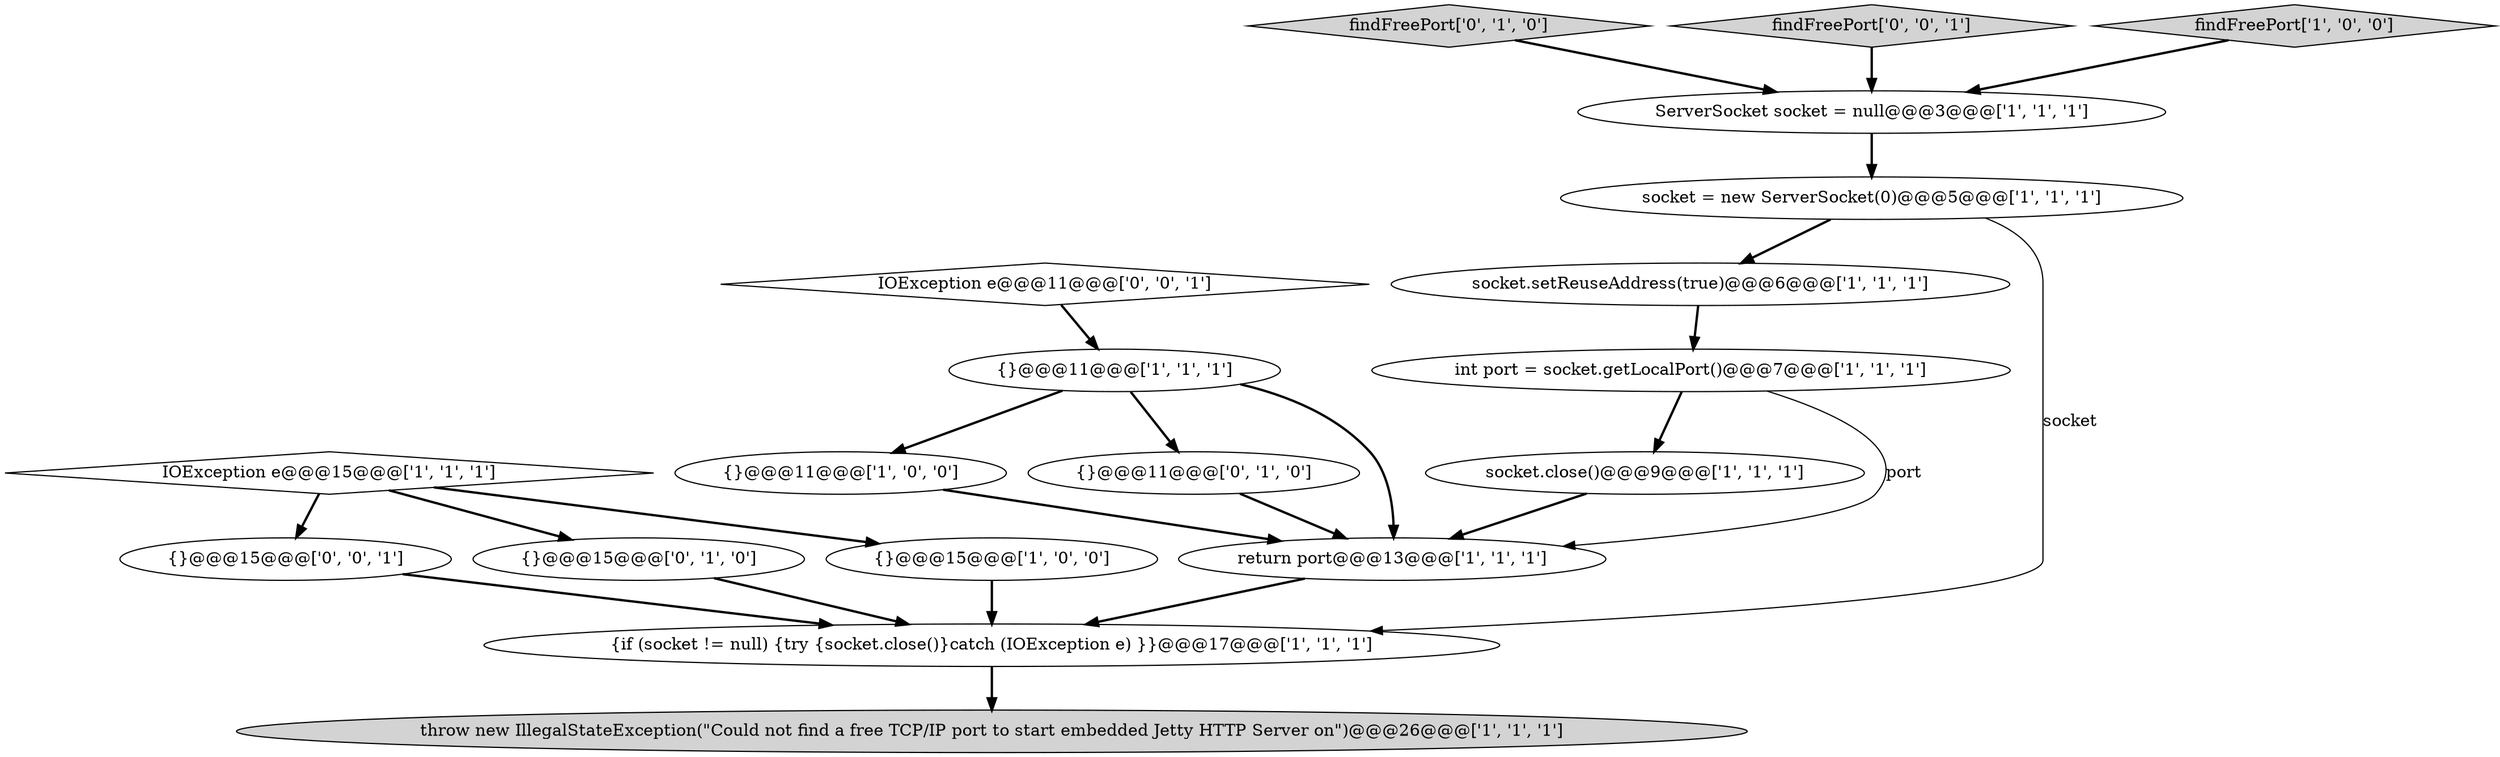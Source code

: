 digraph {
7 [style = filled, label = "ServerSocket socket = null@@@3@@@['1', '1', '1']", fillcolor = white, shape = ellipse image = "AAA0AAABBB1BBB"];
6 [style = filled, label = "int port = socket.getLocalPort()@@@7@@@['1', '1', '1']", fillcolor = white, shape = ellipse image = "AAA0AAABBB1BBB"];
16 [style = filled, label = "{}@@@15@@@['0', '0', '1']", fillcolor = white, shape = ellipse image = "AAA0AAABBB3BBB"];
8 [style = filled, label = "{}@@@11@@@['1', '1', '1']", fillcolor = white, shape = ellipse image = "AAA0AAABBB1BBB"];
0 [style = filled, label = "{}@@@11@@@['1', '0', '0']", fillcolor = white, shape = ellipse image = "AAA0AAABBB1BBB"];
13 [style = filled, label = "findFreePort['0', '1', '0']", fillcolor = lightgray, shape = diamond image = "AAA0AAABBB2BBB"];
15 [style = filled, label = "{}@@@15@@@['0', '1', '0']", fillcolor = white, shape = ellipse image = "AAA0AAABBB2BBB"];
17 [style = filled, label = "IOException e@@@11@@@['0', '0', '1']", fillcolor = white, shape = diamond image = "AAA0AAABBB3BBB"];
18 [style = filled, label = "findFreePort['0', '0', '1']", fillcolor = lightgray, shape = diamond image = "AAA0AAABBB3BBB"];
3 [style = filled, label = "{}@@@15@@@['1', '0', '0']", fillcolor = white, shape = ellipse image = "AAA0AAABBB1BBB"];
2 [style = filled, label = "socket = new ServerSocket(0)@@@5@@@['1', '1', '1']", fillcolor = white, shape = ellipse image = "AAA0AAABBB1BBB"];
12 [style = filled, label = "socket.setReuseAddress(true)@@@6@@@['1', '1', '1']", fillcolor = white, shape = ellipse image = "AAA0AAABBB1BBB"];
11 [style = filled, label = "IOException e@@@15@@@['1', '1', '1']", fillcolor = white, shape = diamond image = "AAA0AAABBB1BBB"];
10 [style = filled, label = "throw new IllegalStateException(\"Could not find a free TCP/IP port to start embedded Jetty HTTP Server on\")@@@26@@@['1', '1', '1']", fillcolor = lightgray, shape = ellipse image = "AAA0AAABBB1BBB"];
14 [style = filled, label = "{}@@@11@@@['0', '1', '0']", fillcolor = white, shape = ellipse image = "AAA0AAABBB2BBB"];
4 [style = filled, label = "findFreePort['1', '0', '0']", fillcolor = lightgray, shape = diamond image = "AAA0AAABBB1BBB"];
5 [style = filled, label = "socket.close()@@@9@@@['1', '1', '1']", fillcolor = white, shape = ellipse image = "AAA0AAABBB1BBB"];
1 [style = filled, label = "return port@@@13@@@['1', '1', '1']", fillcolor = white, shape = ellipse image = "AAA0AAABBB1BBB"];
9 [style = filled, label = "{if (socket != null) {try {socket.close()}catch (IOException e) }}@@@17@@@['1', '1', '1']", fillcolor = white, shape = ellipse image = "AAA0AAABBB1BBB"];
11->3 [style = bold, label=""];
8->14 [style = bold, label=""];
13->7 [style = bold, label=""];
4->7 [style = bold, label=""];
1->9 [style = bold, label=""];
15->9 [style = bold, label=""];
8->0 [style = bold, label=""];
5->1 [style = bold, label=""];
11->15 [style = bold, label=""];
11->16 [style = bold, label=""];
0->1 [style = bold, label=""];
14->1 [style = bold, label=""];
8->1 [style = bold, label=""];
3->9 [style = bold, label=""];
2->9 [style = solid, label="socket"];
6->5 [style = bold, label=""];
17->8 [style = bold, label=""];
6->1 [style = solid, label="port"];
18->7 [style = bold, label=""];
2->12 [style = bold, label=""];
12->6 [style = bold, label=""];
9->10 [style = bold, label=""];
16->9 [style = bold, label=""];
7->2 [style = bold, label=""];
}
